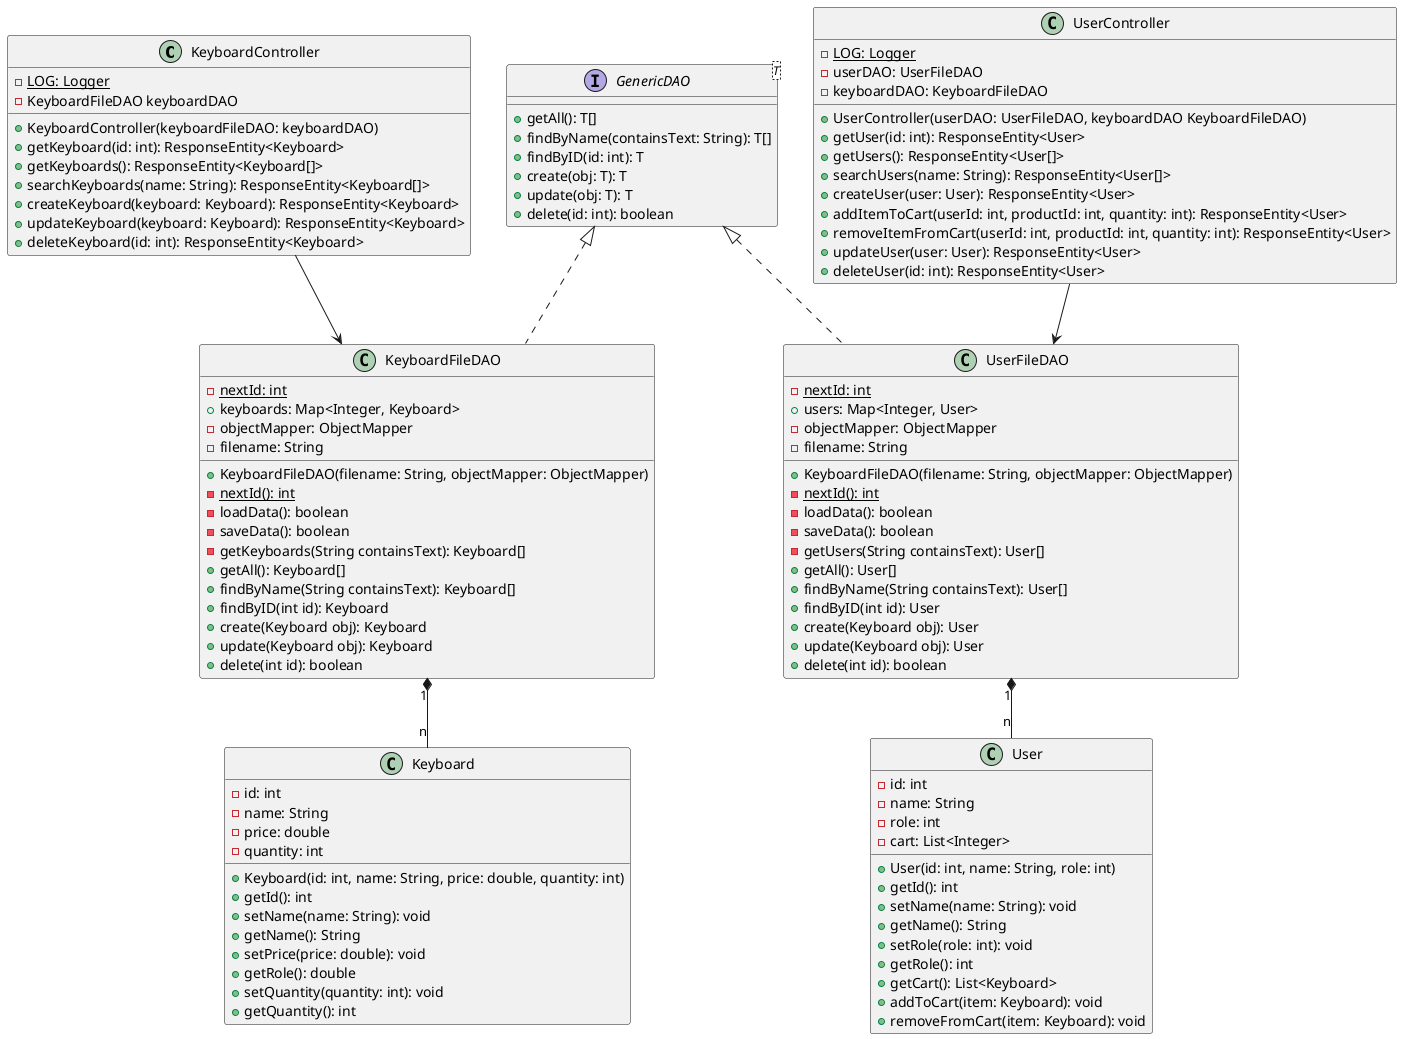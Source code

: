 @startuml "View_Model_Classes"

class KeyboardController {
  {static} -LOG: Logger
  -KeyboardFileDAO keyboardDAO
  +KeyboardController(keyboardFileDAO: keyboardDAO)
  +getKeyboard(id: int): ResponseEntity<Keyboard>
  +getKeyboards(): ResponseEntity<Keyboard[]>
  +searchKeyboards(name: String): ResponseEntity<Keyboard[]>
  +createKeyboard(keyboard: Keyboard): ResponseEntity<Keyboard>
  +updateKeyboard(keyboard: Keyboard): ResponseEntity<Keyboard>
  +deleteKeyboard(id: int): ResponseEntity<Keyboard>
}

class UserController {
  {static} -LOG: Logger
  -userDAO: UserFileDAO 
  -keyboardDAO: KeyboardFileDAO 
  +UserController(userDAO: UserFileDAO, keyboardDAO KeyboardFileDAO)
  +getUser(id: int): ResponseEntity<User>
  +getUsers(): ResponseEntity<User[]>
  +searchUsers(name: String): ResponseEntity<User[]>
  +createUser(user: User): ResponseEntity<User> 
  +addItemToCart(userId: int, productId: int, quantity: int): ResponseEntity<User> 
  +removeItemFromCart(userId: int, productId: int, quantity: int): ResponseEntity<User> 
  +updateUser(user: User): ResponseEntity<User> 
  +deleteUser(id: int): ResponseEntity<User> 
}

interface "GenericDAO<T>" as GenericDAO_t {
  +getAll(): T[]
  +findByName(containsText: String): T[]
  +findByID(id: int): T
  +create(obj: T): T
  +update(obj: T): T
  +delete(id: int): boolean
}

class KeyboardFileDAO {
  {static} -nextId: int
  +keyboards: Map<Integer, Keyboard>
  -objectMapper: ObjectMapper 
  -filename: String 

  +KeyboardFileDAO(filename: String, objectMapper: ObjectMapper)
  {static} -nextId(): int
  -loadData(): boolean
  -saveData(): boolean
  -getKeyboards(String containsText): Keyboard[]
  +getAll(): Keyboard[]
  +findByName(String containsText): Keyboard[]
  +findByID(int id): Keyboard
  +create(Keyboard obj): Keyboard
  +update(Keyboard obj): Keyboard
  +delete(int id): boolean
}

class UserFileDAO {
  {static} -nextId: int
  +users: Map<Integer, User>
  -objectMapper: ObjectMapper 
  -filename: String 

  +KeyboardFileDAO(filename: String, objectMapper: ObjectMapper)
  {static} -nextId(): int
  -loadData(): boolean
  -saveData(): boolean
  -getUsers(String containsText): User[]
  +getAll(): User[]
  +findByName(String containsText): User[]
  +findByID(int id): User
  +create(Keyboard obj): User
  +update(Keyboard obj): User
  +delete(int id): boolean
}

class Keyboard {
  -id: int
  -name: String
  -price: double
  -quantity: int
  +Keyboard(id: int, name: String, price: double, quantity: int)
  +getId(): int
  +setName(name: String): void
  +getName(): String
  +setPrice(price: double): void
  +getRole(): double
  +setQuantity(quantity: int): void
  +getQuantity(): int
}

class User {
  -id: int
  -name: String
  -role: int
  -cart: List<Integer>
  +User(id: int, name: String, role: int)
  +getId(): int
  +setName(name: String): void
  +getName(): String
  +setRole(role: int): void
  +getRole(): int
  +getCart(): List<Keyboard>
  +addToCart(item: Keyboard): void
  +removeFromCart(item: Keyboard): void
}


class KeyboardFileDAO implements GenericDAO_t
class UserFileDAO implements GenericDAO_t
UserFileDAO "1" *-- "n" User
KeyboardFileDAO "1" *-- "n" Keyboard
KeyboardController --> KeyboardFileDAO
UserController --> UserFileDAO

@enduml